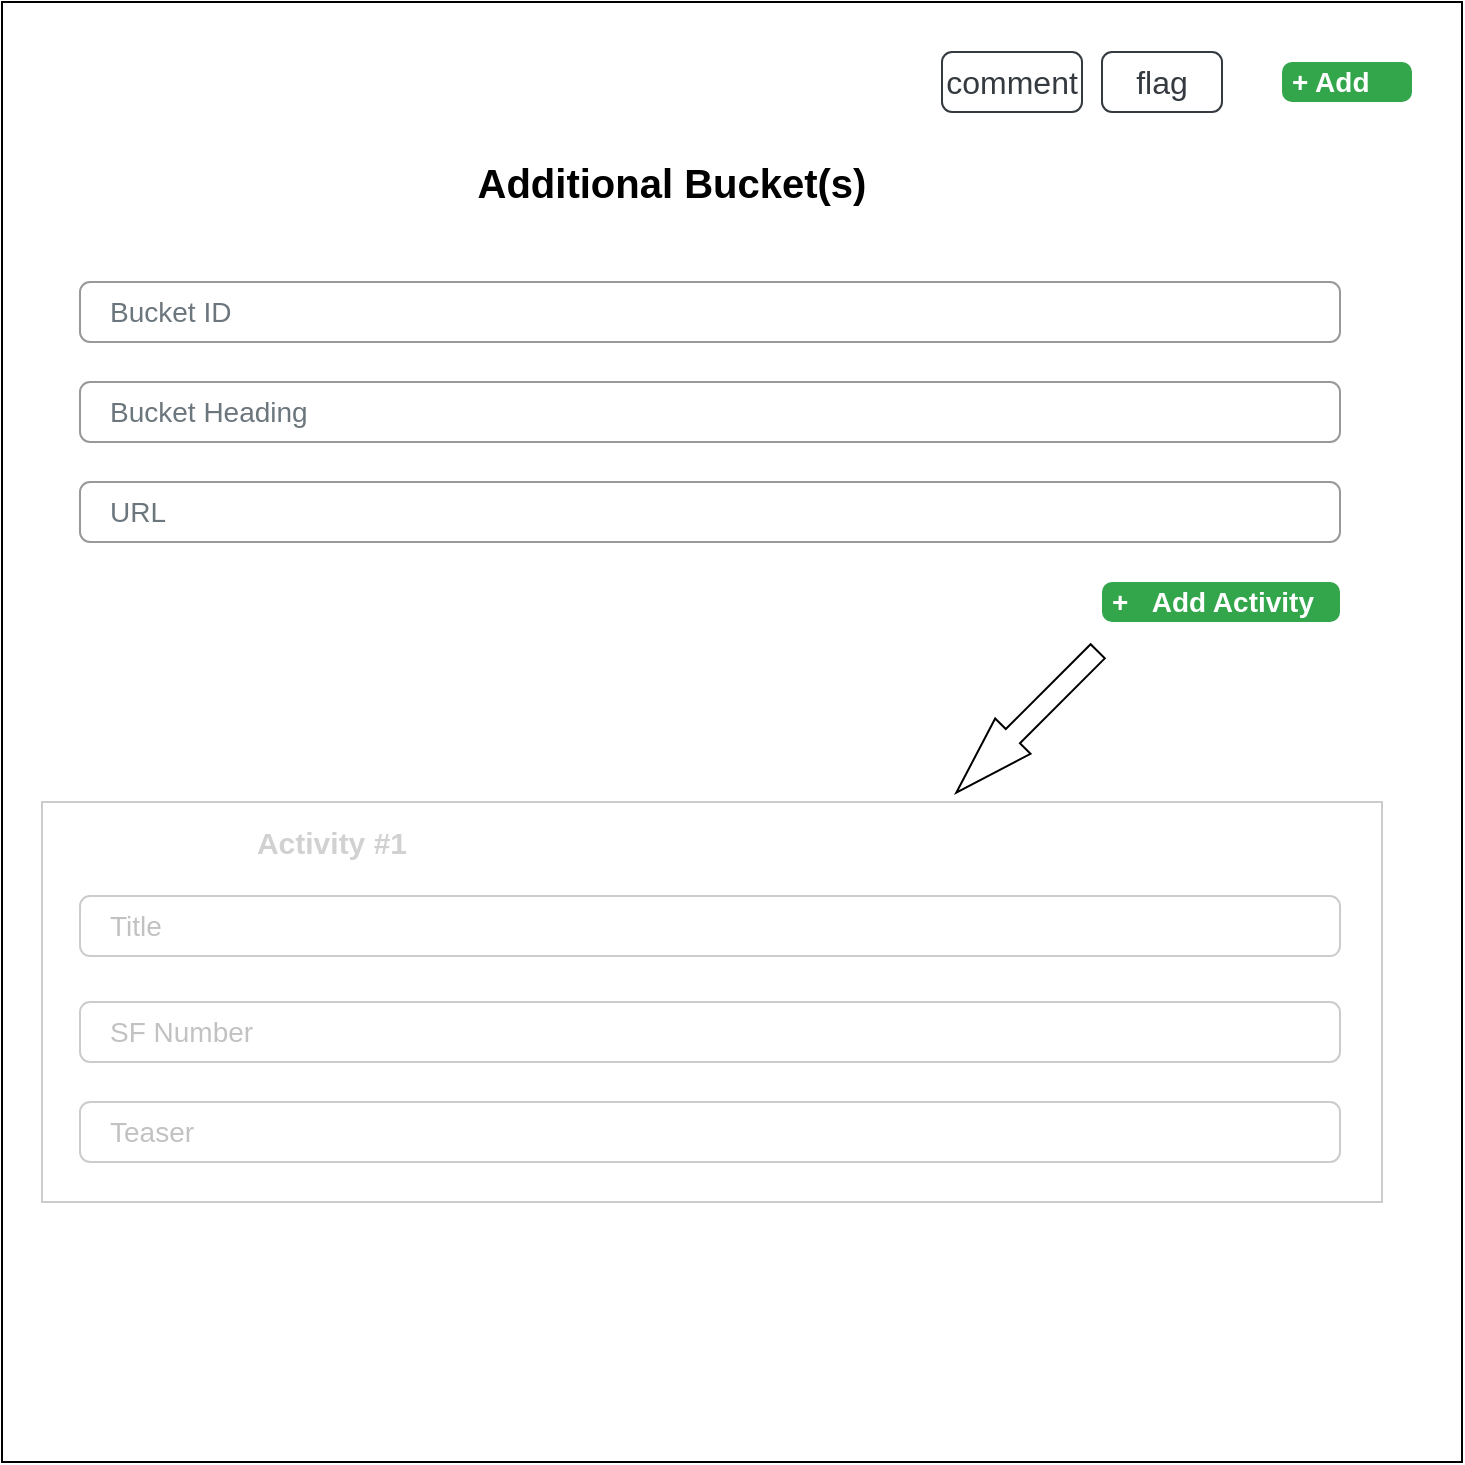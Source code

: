 <mxfile version="13.5.7" type="github">
  <diagram id="zZ7d0seyJjjSk-dNusUu" name="Page-1">
    <mxGraphModel dx="2062" dy="1931" grid="1" gridSize="10" guides="1" tooltips="1" connect="1" arrows="1" fold="1" page="1" pageScale="1" pageWidth="827" pageHeight="1169" background="none" math="0" shadow="0">
      <root>
        <mxCell id="0" />
        <mxCell id="1" parent="0" />
        <mxCell id="b-eARhRaP7xf-wb6S51C-1" value="" style="whiteSpace=wrap;html=1;aspect=fixed;" vertex="1" parent="1">
          <mxGeometry x="60" y="-280" width="730" height="730" as="geometry" />
        </mxCell>
        <mxCell id="b-eARhRaP7xf-wb6S51C-20" value="" style="rounded=0;whiteSpace=wrap;html=1;fillColor=none;fontColor=#D1D1D1;strokeColor=#CCCCCC;" vertex="1" parent="1">
          <mxGeometry x="80" y="120" width="670" height="200" as="geometry" />
        </mxCell>
        <mxCell id="b-eARhRaP7xf-wb6S51C-3" value="&lt;font style=&quot;font-size: 20px&quot;&gt;&lt;b&gt;Additional Bucket(s)&lt;/b&gt;&lt;/font&gt;" style="text;html=1;strokeColor=none;fillColor=none;align=center;verticalAlign=middle;whiteSpace=wrap;rounded=0;" vertex="1" parent="1">
          <mxGeometry x="250" y="-200" width="290" height="20" as="geometry" />
        </mxCell>
        <mxCell id="b-eARhRaP7xf-wb6S51C-4" value="+ Add" style="html=1;shadow=0;dashed=0;shape=mxgraph.bootstrap.rrect;rSize=5;strokeColor=none;strokeWidth=1;fillColor=#33A64C;fontColor=#FFFFFF;whiteSpace=wrap;align=left;verticalAlign=middle;spacingLeft=0;fontStyle=1;fontSize=14;spacing=5;" vertex="1" parent="1">
          <mxGeometry x="700" y="-250" width="65" height="20" as="geometry" />
        </mxCell>
        <mxCell id="b-eARhRaP7xf-wb6S51C-5" value="flag" style="html=1;shadow=0;dashed=0;shape=mxgraph.bootstrap.rrect;rSize=5;strokeColor=#343A40;strokeWidth=1;fillColor=none;fontColor=#343A40;whiteSpace=wrap;align=center;verticalAlign=middle;spacingLeft=0;fontStyle=0;fontSize=16;spacing=5;" vertex="1" parent="1">
          <mxGeometry x="610" y="-255" width="60" height="30" as="geometry" />
        </mxCell>
        <mxCell id="b-eARhRaP7xf-wb6S51C-6" value="comment" style="html=1;shadow=0;dashed=0;shape=mxgraph.bootstrap.rrect;rSize=5;strokeColor=#343A40;strokeWidth=1;fillColor=none;fontColor=#343A40;whiteSpace=wrap;align=center;verticalAlign=middle;spacingLeft=0;fontStyle=0;fontSize=16;spacing=5;" vertex="1" parent="1">
          <mxGeometry x="530" y="-255" width="70" height="30" as="geometry" />
        </mxCell>
        <mxCell id="b-eARhRaP7xf-wb6S51C-8" value="Bucket ID" style="html=1;shadow=0;dashed=0;shape=mxgraph.bootstrap.rrect;rSize=5;fillColor=none;strokeColor=#999999;align=left;spacing=15;fontSize=14;fontColor=#6C767D;" vertex="1" parent="1">
          <mxGeometry width="630" height="30" relative="1" as="geometry">
            <mxPoint x="99" y="-140" as="offset" />
          </mxGeometry>
        </mxCell>
        <mxCell id="b-eARhRaP7xf-wb6S51C-10" value="Bucket Heading" style="html=1;shadow=0;dashed=0;shape=mxgraph.bootstrap.rrect;rSize=5;fillColor=none;strokeColor=#999999;align=left;spacing=15;fontSize=14;fontColor=#6C767D;" vertex="1" parent="1">
          <mxGeometry width="630" height="30" relative="1" as="geometry">
            <mxPoint x="99" y="-90" as="offset" />
          </mxGeometry>
        </mxCell>
        <mxCell id="b-eARhRaP7xf-wb6S51C-12" value="URL" style="html=1;shadow=0;dashed=0;shape=mxgraph.bootstrap.rrect;rSize=5;fillColor=none;strokeColor=#999999;align=left;spacing=15;fontSize=14;fontColor=#6C767D;" vertex="1" parent="1">
          <mxGeometry x="99" y="-40" width="630" height="30" as="geometry" />
        </mxCell>
        <mxCell id="b-eARhRaP7xf-wb6S51C-13" value="+&amp;nbsp; &amp;nbsp;Add Activity" style="html=1;shadow=0;dashed=0;shape=mxgraph.bootstrap.rrect;rSize=5;strokeColor=none;strokeWidth=1;fillColor=#33A64C;fontColor=#FFFFFF;whiteSpace=wrap;align=left;verticalAlign=middle;spacingLeft=0;fontStyle=1;fontSize=14;spacing=5;" vertex="1" parent="1">
          <mxGeometry x="610" y="10" width="119" height="20" as="geometry" />
        </mxCell>
        <mxCell id="b-eARhRaP7xf-wb6S51C-14" value="" style="endArrow=classic;html=1;exitX=0.303;exitY=1;exitDx=0;exitDy=0;exitPerimeter=0;noJump=1;anchorPointDirection=1;snapToPoint=0;movable=0;strokeColor=none;" edge="1" parent="1" source="b-eARhRaP7xf-wb6S51C-13" target="b-eARhRaP7xf-wb6S51C-15">
          <mxGeometry width="50" height="50" relative="1" as="geometry">
            <mxPoint x="390" y="120" as="sourcePoint" />
            <mxPoint x="440" y="70" as="targetPoint" />
          </mxGeometry>
        </mxCell>
        <mxCell id="b-eARhRaP7xf-wb6S51C-15" value="" style="html=1;shadow=0;dashed=0;align=center;verticalAlign=middle;shape=mxgraph.arrows2.arrow;dy=0.6;dx=40;direction=north;notch=0;rotation=-135;" vertex="1" parent="1">
          <mxGeometry x="560" y="30.0" width="25" height="100" as="geometry" />
        </mxCell>
        <mxCell id="b-eARhRaP7xf-wb6S51C-16" value="&lt;font color=&quot;#c2c2c2&quot;&gt;Title&lt;/font&gt;" style="html=1;shadow=0;dashed=0;shape=mxgraph.bootstrap.rrect;rSize=5;fillColor=none;align=left;spacing=15;fontSize=14;fontColor=#6C767D;strokeColor=#CCCCCC;" vertex="1" parent="1">
          <mxGeometry x="99" y="167.01" width="630" height="30" as="geometry" />
        </mxCell>
        <mxCell id="b-eARhRaP7xf-wb6S51C-17" value="&lt;font color=&quot;#c2c2c2&quot;&gt;SF Number&lt;/font&gt;" style="html=1;shadow=0;dashed=0;shape=mxgraph.bootstrap.rrect;rSize=5;fillColor=none;align=left;spacing=15;fontSize=14;fontColor=#6C767D;strokeColor=#CCCCCC;" vertex="1" parent="1">
          <mxGeometry x="99" y="220" width="630" height="30" as="geometry" />
        </mxCell>
        <mxCell id="b-eARhRaP7xf-wb6S51C-18" value="&lt;font color=&quot;#c2c2c2&quot;&gt;Teaser&lt;/font&gt;" style="html=1;shadow=0;dashed=0;shape=mxgraph.bootstrap.rrect;rSize=5;fillColor=none;align=left;spacing=15;fontSize=14;fontColor=#6C767D;strokeColor=#CCCCCC;" vertex="1" parent="1">
          <mxGeometry x="99" y="270" width="630" height="30" as="geometry" />
        </mxCell>
        <mxCell id="b-eARhRaP7xf-wb6S51C-21" value="&lt;font style=&quot;font-size: 15px&quot;&gt;&lt;b&gt;Activity #1&lt;/b&gt;&lt;/font&gt;" style="text;html=1;strokeColor=none;fillColor=none;align=center;verticalAlign=middle;whiteSpace=wrap;rounded=0;fontColor=#D1D1D1;" vertex="1" parent="1">
          <mxGeometry x="110" y="130" width="230" height="20" as="geometry" />
        </mxCell>
      </root>
    </mxGraphModel>
  </diagram>
</mxfile>
